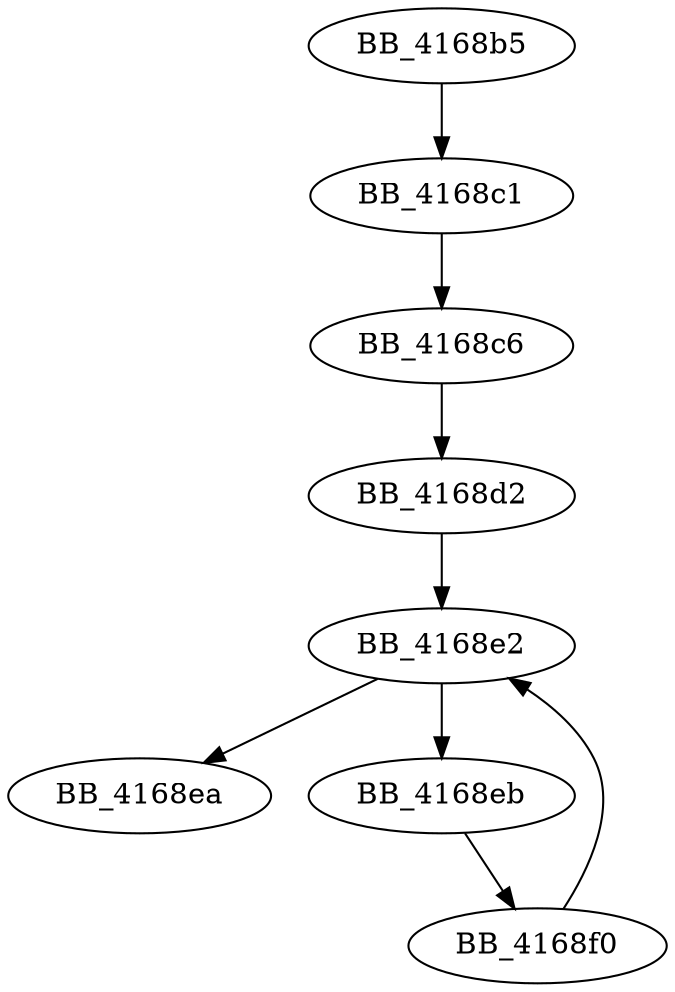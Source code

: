 DiGraph __onexit{
BB_4168b5->BB_4168c1
BB_4168c1->BB_4168c6
BB_4168c6->BB_4168d2
BB_4168d2->BB_4168e2
BB_4168e2->BB_4168ea
BB_4168e2->BB_4168eb
BB_4168eb->BB_4168f0
BB_4168f0->BB_4168e2
}
